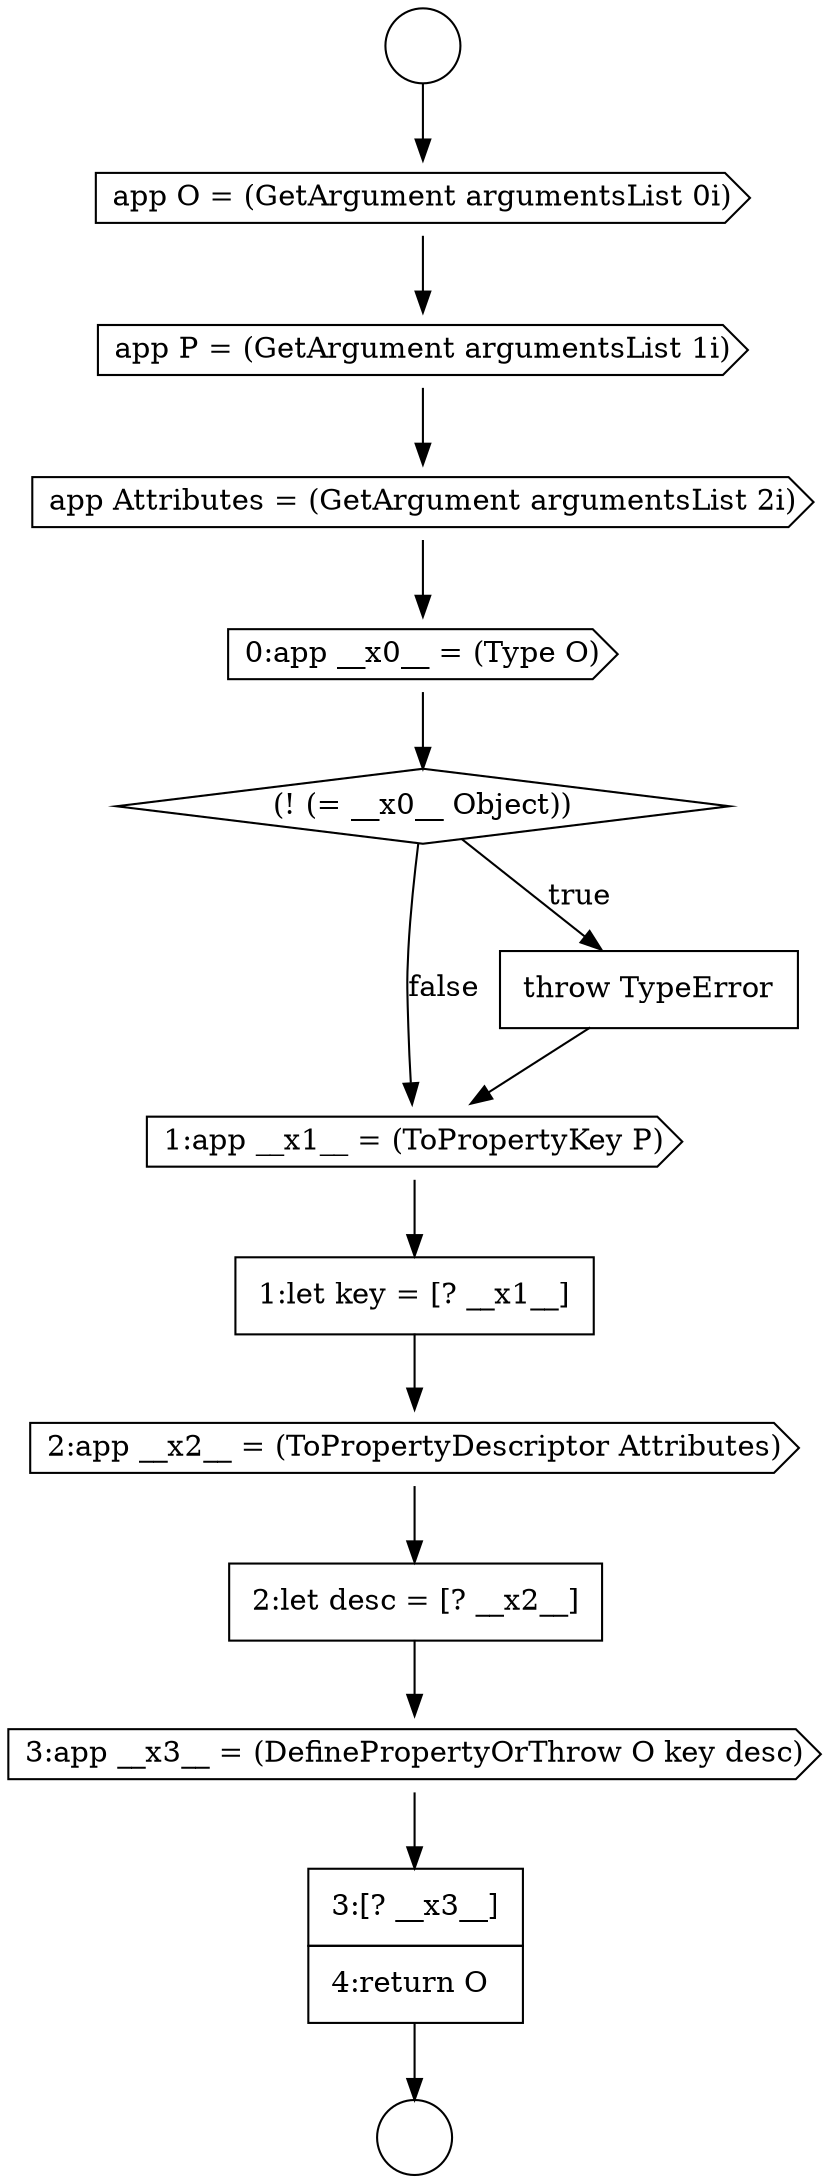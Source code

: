 digraph {
  node10658 [shape=circle label=" " color="black" fillcolor="white" style=filled]
  node10662 [shape=cds, label=<<font color="black">0:app __x0__ = (Type O)</font>> color="black" fillcolor="white" style=filled]
  node10665 [shape=cds, label=<<font color="black">1:app __x1__ = (ToPropertyKey P)</font>> color="black" fillcolor="white" style=filled]
  node10670 [shape=none, margin=0, label=<<font color="black">
    <table border="0" cellborder="1" cellspacing="0" cellpadding="10">
      <tr><td align="left">3:[? __x3__]</td></tr>
      <tr><td align="left">4:return O</td></tr>
    </table>
  </font>> color="black" fillcolor="white" style=filled]
  node10657 [shape=circle label=" " color="black" fillcolor="white" style=filled]
  node10661 [shape=cds, label=<<font color="black">app Attributes = (GetArgument argumentsList 2i)</font>> color="black" fillcolor="white" style=filled]
  node10666 [shape=none, margin=0, label=<<font color="black">
    <table border="0" cellborder="1" cellspacing="0" cellpadding="10">
      <tr><td align="left">1:let key = [? __x1__]</td></tr>
    </table>
  </font>> color="black" fillcolor="white" style=filled]
  node10668 [shape=none, margin=0, label=<<font color="black">
    <table border="0" cellborder="1" cellspacing="0" cellpadding="10">
      <tr><td align="left">2:let desc = [? __x2__]</td></tr>
    </table>
  </font>> color="black" fillcolor="white" style=filled]
  node10664 [shape=none, margin=0, label=<<font color="black">
    <table border="0" cellborder="1" cellspacing="0" cellpadding="10">
      <tr><td align="left">throw TypeError</td></tr>
    </table>
  </font>> color="black" fillcolor="white" style=filled]
  node10660 [shape=cds, label=<<font color="black">app P = (GetArgument argumentsList 1i)</font>> color="black" fillcolor="white" style=filled]
  node10667 [shape=cds, label=<<font color="black">2:app __x2__ = (ToPropertyDescriptor Attributes)</font>> color="black" fillcolor="white" style=filled]
  node10663 [shape=diamond, label=<<font color="black">(! (= __x0__ Object))</font>> color="black" fillcolor="white" style=filled]
  node10659 [shape=cds, label=<<font color="black">app O = (GetArgument argumentsList 0i)</font>> color="black" fillcolor="white" style=filled]
  node10669 [shape=cds, label=<<font color="black">3:app __x3__ = (DefinePropertyOrThrow O key desc)</font>> color="black" fillcolor="white" style=filled]
  node10661 -> node10662 [ color="black"]
  node10668 -> node10669 [ color="black"]
  node10657 -> node10659 [ color="black"]
  node10664 -> node10665 [ color="black"]
  node10662 -> node10663 [ color="black"]
  node10659 -> node10660 [ color="black"]
  node10666 -> node10667 [ color="black"]
  node10669 -> node10670 [ color="black"]
  node10663 -> node10664 [label=<<font color="black">true</font>> color="black"]
  node10663 -> node10665 [label=<<font color="black">false</font>> color="black"]
  node10660 -> node10661 [ color="black"]
  node10665 -> node10666 [ color="black"]
  node10670 -> node10658 [ color="black"]
  node10667 -> node10668 [ color="black"]
}
